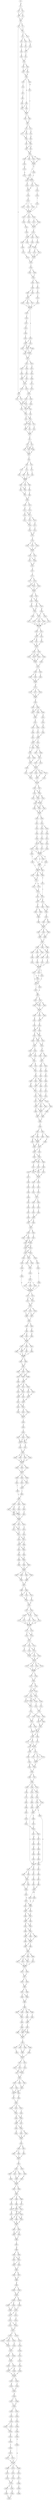 strict digraph  {
	S0 -> S1 [ label = M ];
	S1 -> S2 [ label = A ];
	S1 -> S3 [ label = G ];
	S2 -> S4 [ label = V ];
	S3 -> S5 [ label = I ];
	S3 -> S4 [ label = V ];
	S4 -> S6 [ label = W ];
	S5 -> S6 [ label = W ];
	S6 -> S7 [ label = N ];
	S6 -> S8 [ label = T ];
	S7 -> S9 [ label = S ];
	S8 -> S10 [ label = L ];
	S8 -> S9 [ label = S ];
	S9 -> S11 [ label = G ];
	S9 -> S12 [ label = V ];
	S10 -> S13 [ label = L ];
	S10 -> S14 [ label = M ];
	S11 -> S15 [ label = T ];
	S11 -> S16 [ label = A ];
	S12 -> S17 [ label = S ];
	S13 -> S18 [ label = T ];
	S14 -> S19 [ label = C ];
	S15 -> S20 [ label = H ];
	S16 -> S21 [ label = T ];
	S17 -> S22 [ label = D ];
	S18 -> S23 [ label = V ];
	S18 -> S24 [ label = G ];
	S19 -> S23 [ label = V ];
	S19 -> S25 [ label = I ];
	S20 -> S26 [ label = L ];
	S21 -> S27 [ label = I ];
	S22 -> S27 [ label = I ];
	S23 -> S28 [ label = L ];
	S24 -> S29 [ label = A ];
	S25 -> S28 [ label = L ];
	S26 -> S30 [ label = L ];
	S27 -> S31 [ label = F ];
	S28 -> S32 [ label = L ];
	S28 -> S33 [ label = F ];
	S29 -> S32 [ label = L ];
	S30 -> S34 [ label = L ];
	S31 -> S34 [ label = L ];
	S32 -> S35 [ label = C ];
	S32 -> S36 [ label = F ];
	S32 -> S37 [ label = V ];
	S33 -> S36 [ label = F ];
	S34 -> S38 [ label = R ];
	S34 -> S39 [ label = S ];
	S35 -> S40 [ label = C ];
	S36 -> S41 [ label = L ];
	S36 -> S40 [ label = C ];
	S37 -> S42 [ label = S ];
	S38 -> S43 [ label = L ];
	S39 -> S44 [ label = V ];
	S39 -> S43 [ label = L ];
	S40 -> S45 [ label = S ];
	S41 -> S45 [ label = S ];
	S42 -> S45 [ label = S ];
	S43 -> S46 [ label = W ];
	S44 -> S46 [ label = W ];
	S45 -> S47 [ label = K ];
	S46 -> S48 [ label = G ];
	S46 -> S49 [ label = A ];
	S46 -> S50 [ label = E ];
	S47 -> S51 [ label = H ];
	S47 -> S52 [ label = R ];
	S48 -> S53 [ label = M ];
	S49 -> S54 [ label = I ];
	S50 -> S55 [ label = L ];
	S50 -> S56 [ label = T ];
	S51 -> S57 [ label = G ];
	S51 -> S58 [ label = A ];
	S51 -> S59 [ label = V ];
	S52 -> S58 [ label = A ];
	S52 -> S59 [ label = V ];
	S53 -> S60 [ label = Y ];
	S54 -> S61 [ label = I ];
	S55 -> S60 [ label = Y ];
	S56 -> S60 [ label = Y ];
	S57 -> S62 [ label = R ];
	S58 -> S62 [ label = R ];
	S59 -> S62 [ label = R ];
	S60 -> S63 [ label = V ];
	S60 -> S64 [ label = T ];
	S61 -> S65 [ label = V ];
	S62 -> S66 [ label = C ];
	S63 -> S67 [ label = S ];
	S64 -> S67 [ label = S ];
	S65 -> S68 [ label = D ];
	S66 -> S69 [ label = F ];
	S66 -> S70 [ label = Y ];
	S67 -> S71 [ label = P ];
	S67 -> S72 [ label = S ];
	S68 -> S55 [ label = L ];
	S69 -> S73 [ label = V ];
	S69 -> S74 [ label = S ];
	S70 -> S75 [ label = G ];
	S71 -> S76 [ label = R ];
	S71 -> S77 [ label = K ];
	S72 -> S78 [ label = N ];
	S73 -> S79 [ label = A ];
	S73 -> S80 [ label = L ];
	S74 -> S81 [ label = V ];
	S75 -> S82 [ label = T ];
	S76 -> S83 [ label = S ];
	S77 -> S83 [ label = S ];
	S78 -> S84 [ label = R ];
	S79 -> S85 [ label = L ];
	S80 -> S85 [ label = L ];
	S81 -> S85 [ label = L ];
	S82 -> S85 [ label = L ];
	S83 -> S86 [ label = P ];
	S83 -> S87 [ label = S ];
	S84 -> S86 [ label = P ];
	S85 -> S88 [ label = F ];
	S85 -> S89 [ label = L ];
	S85 -> S90 [ label = V ];
	S86 -> S91 [ label = G ];
	S86 -> S92 [ label = D ];
	S87 -> S91 [ label = G ];
	S88 -> S93 [ label = F ];
	S88 -> S94 [ label = L ];
	S89 -> S95 [ label = V ];
	S90 -> S93 [ label = F ];
	S91 -> S96 [ label = W ];
	S92 -> S96 [ label = W ];
	S93 -> S97 [ label = L ];
	S94 -> S97 [ label = L ];
	S95 -> S98 [ label = V ];
	S96 -> S99 [ label = V ];
	S96 -> S100 [ label = R ];
	S96 -> S101 [ label = K ];
	S96 -> S102 [ label = M ];
	S97 -> S103 [ label = S ];
	S98 -> S103 [ label = S ];
	S99 -> S104 [ label = D ];
	S100 -> S105 [ label = N ];
	S101 -> S104 [ label = D ];
	S102 -> S104 [ label = D ];
	S103 -> S106 [ label = C ];
	S103 -> S107 [ label = L ];
	S104 -> S108 [ label = V ];
	S104 -> S109 [ label = F ];
	S105 -> S110 [ label = N ];
	S106 -> S111 [ label = G ];
	S107 -> S112 [ label = F ];
	S108 -> S113 [ label = L ];
	S109 -> S113 [ label = L ];
	S109 -> S114 [ label = M ];
	S110 -> S115 [ label = R ];
	S111 -> S116 [ label = L ];
	S111 -> S117 [ label = M ];
	S112 -> S117 [ label = M ];
	S113 -> S118 [ label = Q ];
	S113 -> S119 [ label = L ];
	S114 -> S120 [ label = R ];
	S115 -> S113 [ label = L ];
	S116 -> S121 [ label = R ];
	S117 -> S122 [ label = K ];
	S117 -> S123 [ label = Q ];
	S118 -> S124 [ label = H ];
	S119 -> S125 [ label = F ];
	S120 -> S124 [ label = H ];
	S121 -> S126 [ label = E ];
	S122 -> S127 [ label = K ];
	S123 -> S126 [ label = E ];
	S124 -> S128 [ label = L ];
	S125 -> S129 [ label = I ];
	S126 -> S130 [ label = G ];
	S127 -> S131 [ label = S ];
	S128 -> S132 [ label = G ];
	S129 -> S133 [ label = T ];
	S130 -> S134 [ label = R ];
	S131 -> S134 [ label = R ];
	S132 -> S135 [ label = I ];
	S132 -> S136 [ label = V ];
	S132 -> S137 [ label = A ];
	S133 -> S138 [ label = C ];
	S134 -> S139 [ label = N ];
	S135 -> S138 [ label = C ];
	S136 -> S138 [ label = C ];
	S137 -> S138 [ label = C ];
	S138 -> S140 [ label = S ];
	S138 -> S141 [ label = L ];
	S138 -> S142 [ label = C ];
	S139 -> S143 [ label = A ];
	S139 -> S144 [ label = L ];
	S139 -> S145 [ label = F ];
	S140 -> S146 [ label = F ];
	S140 -> S147 [ label = I ];
	S141 -> S148 [ label = V ];
	S142 -> S149 [ label = S ];
	S143 -> S150 [ label = L ];
	S144 -> S150 [ label = L ];
	S145 -> S150 [ label = L ];
	S146 -> S151 [ label = V ];
	S147 -> S151 [ label = V ];
	S148 -> S152 [ label = L ];
	S149 -> S151 [ label = V ];
	S150 -> S153 [ label = I ];
	S150 -> S154 [ label = L ];
	S151 -> S155 [ label = A ];
	S152 -> S156 [ label = G ];
	S153 -> S157 [ label = A ];
	S153 -> S158 [ label = T ];
	S154 -> S158 [ label = T ];
	S155 -> S159 [ label = F ];
	S155 -> S160 [ label = L ];
	S155 -> S161 [ label = S ];
	S156 -> S159 [ label = F ];
	S157 -> S162 [ label = A ];
	S158 -> S162 [ label = A ];
	S159 -> S163 [ label = S ];
	S159 -> S164 [ label = T ];
	S160 -> S165 [ label = I ];
	S161 -> S166 [ label = V ];
	S162 -> S167 [ label = G ];
	S163 -> S168 [ label = S ];
	S164 -> S169 [ label = F ];
	S165 -> S170 [ label = L ];
	S166 -> S168 [ label = S ];
	S167 -> S171 [ label = T ];
	S168 -> S172 [ label = V ];
	S168 -> S173 [ label = A ];
	S169 -> S174 [ label = G ];
	S170 -> S175 [ label = M ];
	S171 -> S176 [ label = G ];
	S171 -> S177 [ label = S ];
	S172 -> S178 [ label = G ];
	S173 -> S178 [ label = G ];
	S174 -> S179 [ label = S ];
	S175 -> S178 [ label = G ];
	S176 -> S180 [ label = I ];
	S176 -> S181 [ label = L ];
	S176 -> S182 [ label = V ];
	S177 -> S181 [ label = L ];
	S178 -> S183 [ label = L ];
	S179 -> S183 [ label = L ];
	S180 -> S184 [ label = V ];
	S181 -> S184 [ label = V ];
	S182 -> S184 [ label = V ];
	S183 -> S185 [ label = L ];
	S184 -> S186 [ label = I ];
	S184 -> S187 [ label = V ];
	S185 -> S188 [ label = S ];
	S185 -> S189 [ label = F ];
	S186 -> S190 [ label = F ];
	S186 -> S191 [ label = Y ];
	S187 -> S190 [ label = F ];
	S188 -> S192 [ label = V ];
	S189 -> S192 [ label = V ];
	S190 -> S193 [ label = G ];
	S190 -> S194 [ label = R ];
	S191 -> S195 [ label = W ];
	S192 -> S196 [ label = A ];
	S192 -> S197 [ label = G ];
	S193 -> S198 [ label = H ];
	S194 -> S199 [ label = N ];
	S195 -> S199 [ label = N ];
	S196 -> S200 [ label = F ];
	S197 -> S201 [ label = L ];
	S198 -> S202 [ label = V ];
	S198 -> S203 [ label = M ];
	S199 -> S204 [ label = I ];
	S199 -> S202 [ label = V ];
	S200 -> S205 [ label = S ];
	S200 -> S206 [ label = L ];
	S201 -> S207 [ label = Y ];
	S202 -> S208 [ label = G ];
	S202 -> S209 [ label = K ];
	S202 -> S210 [ label = Q ];
	S203 -> S211 [ label = E ];
	S204 -> S212 [ label = H ];
	S205 -> S213 [ label = W ];
	S206 -> S213 [ label = W ];
	S207 -> S214 [ label = Y ];
	S208 -> S215 [ label = N ];
	S209 -> S215 [ label = N ];
	S210 -> S215 [ label = N ];
	S211 -> S215 [ label = N ];
	S212 -> S215 [ label = N ];
	S213 -> S216 [ label = F ];
	S213 -> S217 [ label = I ];
	S213 -> S218 [ label = L ];
	S214 -> S219 [ label = S ];
	S215 -> S220 [ label = I ];
	S215 -> S221 [ label = T ];
	S216 -> S222 [ label = L ];
	S217 -> S222 [ label = L ];
	S218 -> S222 [ label = L ];
	S219 -> S222 [ label = L ];
	S220 -> S223 [ label = F ];
	S221 -> S224 [ label = S ];
	S221 -> S223 [ label = F ];
	S222 -> S225 [ label = S ];
	S222 -> S226 [ label = A ];
	S223 -> S227 [ label = H ];
	S223 -> S228 [ label = Q ];
	S224 -> S229 [ label = A ];
	S225 -> S230 [ label = S ];
	S225 -> S231 [ label = P ];
	S226 -> S232 [ label = Y ];
	S227 -> S233 [ label = N ];
	S228 -> S233 [ label = N ];
	S229 -> S233 [ label = N ];
	S230 -> S234 [ label = F ];
	S230 -> S235 [ label = G ];
	S230 -> S236 [ label = I ];
	S231 -> S234 [ label = F ];
	S232 -> S237 [ label = G ];
	S233 -> S238 [ label = F ];
	S233 -> S239 [ label = L ];
	S234 -> S240 [ label = L ];
	S234 -> S241 [ label = T ];
	S235 -> S241 [ label = T ];
	S236 -> S241 [ label = T ];
	S237 -> S242 [ label = S ];
	S238 -> S243 [ label = R ];
	S238 -> S244 [ label = K ];
	S238 -> S245 [ label = Q ];
	S239 -> S246 [ label = S ];
	S239 -> S245 [ label = Q ];
	S240 -> S247 [ label = V ];
	S241 -> S247 [ label = V ];
	S242 -> S248 [ label = V ];
	S243 -> S249 [ label = G ];
	S244 -> S249 [ label = G ];
	S245 -> S249 [ label = G ];
	S246 -> S250 [ label = L ];
	S247 -> S251 [ label = F ];
	S247 -> S252 [ label = S ];
	S248 -> S253 [ label = V ];
	S249 -> S254 [ label = L ];
	S250 -> S254 [ label = L ];
	S251 -> S255 [ label = T ];
	S251 -> S256 [ label = A ];
	S252 -> S257 [ label = G ];
	S253 -> S230 [ label = S ];
	S254 -> S258 [ label = L ];
	S254 -> S259 [ label = A ];
	S255 -> S260 [ label = I ];
	S256 -> S261 [ label = T ];
	S257 -> S262 [ label = M ];
	S258 -> S263 [ label = D ];
	S258 -> S264 [ label = K ];
	S259 -> S265 [ label = S ];
	S260 -> S266 [ label = S ];
	S261 -> S267 [ label = C ];
	S261 -> S266 [ label = S ];
	S262 -> S268 [ label = A ];
	S263 -> S269 [ label = S ];
	S264 -> S269 [ label = S ];
	S265 -> S269 [ label = S ];
	S266 -> S270 [ label = W ];
	S267 -> S270 [ label = W ];
	S268 -> S271 [ label = A ];
	S269 -> S272 [ label = M ];
	S270 -> S273 [ label = A ];
	S270 -> S274 [ label = I ];
	S271 -> S275 [ label = V ];
	S272 -> S276 [ label = T ];
	S272 -> S277 [ label = I ];
	S272 -> S278 [ label = V ];
	S273 -> S279 [ label = I ];
	S274 -> S10 [ label = L ];
	S275 -> S279 [ label = I ];
	S276 -> S280 [ label = C ];
	S277 -> S280 [ label = C ];
	S278 -> S280 [ label = C ];
	S279 -> S281 [ label = A ];
	S279 -> S282 [ label = V ];
	S280 -> S283 [ label = N ];
	S281 -> S284 [ label = W ];
	S282 -> S18 [ label = T ];
	S282 -> S19 [ label = C ];
	S283 -> S285 [ label = I ];
	S283 -> S286 [ label = L ];
	S284 -> S23 [ label = V ];
	S285 -> S287 [ label = R ];
	S286 -> S288 [ label = K ];
	S286 -> S289 [ label = E ];
	S286 -> S287 [ label = R ];
	S287 -> S290 [ label = A ];
	S288 -> S290 [ label = A ];
	S289 -> S291 [ label = K ];
	S290 -> S292 [ label = K ];
	S291 -> S293 [ label = R ];
	S292 -> S294 [ label = S ];
	S292 -> S295 [ label = K ];
	S293 -> S296 [ label = R ];
	S294 -> S297 [ label = F ];
	S295 -> S298 [ label = A ];
	S296 -> S299 [ label = I ];
	S297 -> S300 [ label = S ];
	S298 -> S301 [ label = A ];
	S299 -> S300 [ label = S ];
	S300 -> S302 [ label = V ];
	S300 -> S303 [ label = I ];
	S301 -> S303 [ label = I ];
	S302 -> S304 [ label = H ];
	S303 -> S305 [ label = V ];
	S303 -> S306 [ label = K ];
	S303 -> S304 [ label = H ];
	S304 -> S307 [ label = L ];
	S304 -> S308 [ label = F ];
	S305 -> S309 [ label = A ];
	S305 -> S310 [ label = T ];
	S306 -> S305 [ label = V ];
	S307 -> S311 [ label = P ];
	S308 -> S311 [ label = P ];
	S309 -> S312 [ label = P ];
	S310 -> S312 [ label = P ];
	S311 -> S313 [ label = L ];
	S311 -> S314 [ label = F ];
	S312 -> S315 [ label = L ];
	S312 -> S316 [ label = I ];
	S313 -> S315 [ label = L ];
	S314 -> S315 [ label = L ];
	S315 -> S317 [ label = Q ];
	S315 -> S318 [ label = A ];
	S315 -> S319 [ label = K ];
	S315 -> S320 [ label = E ];
	S316 -> S321 [ label = D ];
	S317 -> S322 [ label = R ];
	S318 -> S323 [ label = K ];
	S319 -> S324 [ label = N ];
	S320 -> S323 [ label = K ];
	S321 -> S324 [ label = N ];
	S322 -> S325 [ label = Y ];
	S323 -> S325 [ label = Y ];
	S324 -> S325 [ label = Y ];
	S325 -> S326 [ label = I ];
	S325 -> S327 [ label = K ];
	S326 -> S328 [ label = E ];
	S326 -> S329 [ label = K ];
	S327 -> S328 [ label = E ];
	S328 -> S330 [ label = A ];
	S328 -> S331 [ label = M ];
	S329 -> S332 [ label = L ];
	S329 -> S330 [ label = A ];
	S330 -> S333 [ label = I ];
	S330 -> S334 [ label = L ];
	S331 -> S334 [ label = L ];
	S332 -> S334 [ label = L ];
	S333 -> S335 [ label = Q ];
	S333 -> S336 [ label = E ];
	S334 -> S337 [ label = K ];
	S334 -> S335 [ label = Q ];
	S335 -> S338 [ label = W ];
	S336 -> S338 [ label = W ];
	S337 -> S338 [ label = W ];
	S338 -> S339 [ label = I ];
	S338 -> S340 [ label = V ];
	S339 -> S341 [ label = Y ];
	S340 -> S342 [ label = G ];
	S341 -> S343 [ label = G ];
	S342 -> S344 [ label = N ];
	S342 -> S345 [ label = E ];
	S343 -> S346 [ label = L ];
	S344 -> S347 [ label = M ];
	S345 -> S348 [ label = Q ];
	S346 -> S349 [ label = A ];
	S347 -> S350 [ label = L ];
	S348 -> S351 [ label = V ];
	S349 -> S352 [ label = T ];
	S349 -> S353 [ label = P ];
	S350 -> S352 [ label = T ];
	S351 -> S354 [ label = K ];
	S352 -> S355 [ label = H ];
	S352 -> S356 [ label = L ];
	S353 -> S357 [ label = S ];
	S354 -> S358 [ label = G ];
	S355 -> S359 [ label = L ];
	S355 -> S360 [ label = Q ];
	S356 -> S359 [ label = L ];
	S357 -> S359 [ label = L ];
	S358 -> S359 [ label = L ];
	S359 -> S361 [ label = D ];
	S359 -> S362 [ label = P ];
	S359 -> S363 [ label = G ];
	S359 -> S364 [ label = N ];
	S360 -> S365 [ label = S ];
	S361 -> S366 [ label = L ];
	S361 -> S367 [ label = F ];
	S362 -> S361 [ label = D ];
	S363 -> S361 [ label = D ];
	S364 -> S366 [ label = L ];
	S365 -> S366 [ label = L ];
	S366 -> S368 [ label = F ];
	S366 -> S369 [ label = V ];
	S366 -> S370 [ label = L ];
	S367 -> S369 [ label = V ];
	S368 -> S371 [ label = D ];
	S369 -> S372 [ label = V ];
	S370 -> S371 [ label = D ];
	S371 -> S373 [ label = G ];
	S371 -> S374 [ label = D ];
	S372 -> S375 [ label = V ];
	S373 -> S376 [ label = L ];
	S374 -> S376 [ label = L ];
	S375 -> S377 [ label = S ];
	S375 -> S378 [ label = K ];
	S376 -> S375 [ label = V ];
	S376 -> S379 [ label = F ];
	S377 -> S380 [ label = W ];
	S378 -> S381 [ label = V ];
	S378 -> S382 [ label = F ];
	S379 -> S377 [ label = S ];
	S380 -> S383 [ label = N ];
	S380 -> S384 [ label = K ];
	S381 -> S385 [ label = D ];
	S382 -> S385 [ label = D ];
	S383 -> S386 [ label = Q ];
	S384 -> S386 [ label = Q ];
	S385 -> S387 [ label = S ];
	S386 -> S388 [ label = T ];
	S387 -> S389 [ label = H ];
	S387 -> S390 [ label = K ];
	S388 -> S391 [ label = L ];
	S389 -> S391 [ label = L ];
	S390 -> S391 [ label = L ];
	S391 -> S392 [ label = A ];
	S391 -> S393 [ label = S ];
	S391 -> S394 [ label = E ];
	S392 -> S395 [ label = V ];
	S393 -> S396 [ label = I ];
	S394 -> S395 [ label = V ];
	S394 -> S396 [ label = I ];
	S395 -> S397 [ label = S ];
	S396 -> S397 [ label = S ];
	S397 -> S398 [ label = L ];
	S397 -> S399 [ label = T ];
	S397 -> S400 [ label = Q ];
	S398 -> S401 [ label = F ];
	S398 -> S402 [ label = Y ];
	S398 -> S403 [ label = L ];
	S399 -> S404 [ label = R ];
	S400 -> S404 [ label = R ];
	S401 -> S405 [ label = S ];
	S402 -> S406 [ label = G ];
	S403 -> S405 [ label = S ];
	S404 -> S407 [ label = L ];
	S404 -> S408 [ label = I ];
	S405 -> S409 [ label = P ];
	S406 -> S410 [ label = T ];
	S407 -> S411 [ label = E ];
	S408 -> S412 [ label = S ];
	S409 -> S413 [ label = S ];
	S410 -> S413 [ label = S ];
	S411 -> S413 [ label = S ];
	S412 -> S413 [ label = S ];
	S413 -> S414 [ label = Q ];
	S413 -> S415 [ label = D ];
	S413 -> S416 [ label = S ];
	S414 -> S417 [ label = A ];
	S414 -> S418 [ label = E ];
	S415 -> S418 [ label = E ];
	S416 -> S417 [ label = A ];
	S417 -> S419 [ label = L ];
	S418 -> S420 [ label = F ];
	S418 -> S417 [ label = A ];
	S419 -> S421 [ label = E ];
	S420 -> S421 [ label = E ];
	S421 -> S422 [ label = A ];
	S421 -> S423 [ label = E ];
	S422 -> S424 [ label = Q ];
	S422 -> S425 [ label = K ];
	S422 -> S426 [ label = H ];
	S423 -> S425 [ label = K ];
	S424 -> S427 [ label = L ];
	S425 -> S427 [ label = L ];
	S426 -> S427 [ label = L ];
	S427 -> S428 [ label = N ];
	S427 -> S429 [ label = S ];
	S427 -> S430 [ label = R ];
	S428 -> S431 [ label = D ];
	S429 -> S432 [ label = E ];
	S430 -> S432 [ label = E ];
	S431 -> S433 [ label = T ];
	S432 -> S434 [ label = A ];
	S433 -> S435 [ label = K ];
	S434 -> S436 [ label = E ];
	S434 -> S435 [ label = K ];
	S435 -> S437 [ label = G ];
	S435 -> S438 [ label = Q ];
	S436 -> S438 [ label = Q ];
	S437 -> S439 [ label = Q ];
	S437 -> S440 [ label = K ];
	S438 -> S441 [ label = E ];
	S438 -> S439 [ label = Q ];
	S439 -> S442 [ label = V ];
	S439 -> S443 [ label = L ];
	S440 -> S442 [ label = V ];
	S441 -> S443 [ label = L ];
	S442 -> S444 [ label = V ];
	S442 -> S445 [ label = L ];
	S443 -> S446 [ label = N ];
	S444 -> S447 [ label = G ];
	S445 -> S448 [ label = S ];
	S445 -> S447 [ label = G ];
	S446 -> S449 [ label = K ];
	S446 -> S450 [ label = A ];
	S447 -> S451 [ label = V ];
	S448 -> S451 [ label = V ];
	S449 -> S452 [ label = T ];
	S450 -> S452 [ label = T ];
	S451 -> S453 [ label = L ];
	S451 -> S454 [ label = W ];
	S452 -> S455 [ label = V ];
	S452 -> S456 [ label = A ];
	S453 -> S457 [ label = Y ];
	S454 -> S457 [ label = Y ];
	S455 -> S458 [ label = V ];
	S456 -> S459 [ label = E ];
	S457 -> S460 [ label = Q ];
	S458 -> S461 [ label = S ];
	S459 -> S462 [ label = T ];
	S460 -> S463 [ label = M ];
	S460 -> S464 [ label = V ];
	S460 -> S465 [ label = T ];
	S461 -> S466 [ label = L ];
	S462 -> S463 [ label = M ];
	S463 -> S467 [ label = V ];
	S463 -> S468 [ label = S ];
	S464 -> S469 [ label = M ];
	S465 -> S467 [ label = V ];
	S466 -> S470 [ label = Q ];
	S467 -> S471 [ label = T ];
	S468 -> S472 [ label = G ];
	S469 -> S471 [ label = T ];
	S470 -> S473 [ label = S ];
	S471 -> S474 [ label = A ];
	S471 -> S475 [ label = I ];
	S472 -> S475 [ label = I ];
	S473 -> S476 [ label = V ];
	S474 -> S477 [ label = A ];
	S474 -> S478 [ label = T ];
	S475 -> S479 [ label = L ];
	S475 -> S478 [ label = T ];
	S476 -> S478 [ label = T ];
	S477 -> S480 [ label = E ];
	S478 -> S481 [ label = Y ];
	S478 -> S480 [ label = E ];
	S478 -> S482 [ label = K ];
	S479 -> S483 [ label = N ];
	S480 -> S484 [ label = V ];
	S480 -> S485 [ label = A ];
	S481 -> S485 [ label = A ];
	S482 -> S485 [ label = A ];
	S483 -> S486 [ label = T ];
	S484 -> S487 [ label = L ];
	S485 -> S488 [ label = V ];
	S485 -> S487 [ label = L ];
	S486 -> S488 [ label = V ];
	S487 -> S489 [ label = S ];
	S488 -> S489 [ label = S ];
	S489 -> S490 [ label = S ];
	S490 -> S491 [ label = L ];
	S490 -> S492 [ label = V ];
	S491 -> S493 [ label = G ];
	S491 -> S494 [ label = W ];
	S492 -> S495 [ label = T ];
	S492 -> S496 [ label = S ];
	S493 -> S497 [ label = R ];
	S493 -> S498 [ label = Q ];
	S494 -> S498 [ label = Q ];
	S495 -> S499 [ label = E ];
	S496 -> S498 [ label = Q ];
	S497 -> S500 [ label = Q ];
	S498 -> S501 [ label = K ];
	S498 -> S500 [ label = Q ];
	S499 -> S501 [ label = K ];
	S500 -> S502 [ label = L ];
	S501 -> S502 [ label = L ];
	S501 -> S503 [ label = V ];
	S502 -> S504 [ label = L ];
	S502 -> S505 [ label = F ];
	S503 -> S504 [ label = L ];
	S504 -> S506 [ label = A ];
	S504 -> S507 [ label = P ];
	S504 -> S508 [ label = C ];
	S505 -> S507 [ label = P ];
	S506 -> S509 [ label = L ];
	S507 -> S510 [ label = A ];
	S508 -> S511 [ label = F ];
	S509 -> S512 [ label = A ];
	S509 -> S513 [ label = T ];
	S510 -> S514 [ label = I ];
	S510 -> S515 [ label = V ];
	S511 -> S512 [ label = A ];
	S512 -> S516 [ label = G ];
	S513 -> S516 [ label = G ];
	S514 -> S517 [ label = S ];
	S515 -> S516 [ label = G ];
	S516 -> S518 [ label = L ];
	S516 -> S519 [ label = I ];
	S517 -> S520 [ label = F ];
	S518 -> S521 [ label = L ];
	S519 -> S522 [ label = I ];
	S520 -> S523 [ label = F ];
	S521 -> S524 [ label = L ];
	S522 -> S525 [ label = F ];
	S523 -> S526 [ label = V ];
	S524 -> S527 [ label = V ];
	S525 -> S527 [ label = V ];
	S526 -> S528 [ label = L ];
	S527 -> S529 [ label = L ];
	S527 -> S530 [ label = V ];
	S528 -> S531 [ label = M ];
	S529 -> S532 [ label = L ];
	S530 -> S533 [ label = F ];
	S531 -> S534 [ label = A ];
	S532 -> S535 [ label = G ];
	S533 -> S536 [ label = C ];
	S534 -> S537 [ label = F ];
	S535 -> S538 [ label = T ];
	S536 -> S538 [ label = T ];
	S537 -> S539 [ label = I ];
	S538 -> S540 [ label = G ];
	S538 -> S541 [ label = V ];
	S539 -> S541 [ label = V ];
	S540 -> S542 [ label = L ];
	S541 -> S542 [ label = L ];
	S542 -> S543 [ label = F ];
	S542 -> S544 [ label = H ];
	S543 -> S545 [ label = M ];
	S543 -> S546 [ label = L ];
	S544 -> S547 [ label = V ];
	S545 -> S548 [ label = K ];
	S546 -> S549 [ label = R ];
	S546 -> S548 [ label = K ];
	S547 -> S548 [ label = K ];
	S548 -> S550 [ label = R ];
	S548 -> S551 [ label = K ];
	S549 -> S551 [ label = K ];
	S549 -> S550 [ label = R ];
	S550 -> S552 [ label = F ];
	S550 -> S553 [ label = Y ];
	S551 -> S552 [ label = F ];
	S551 -> S553 [ label = Y ];
	S552 -> S554 [ label = L ];
	S552 -> S555 [ label = H ];
	S553 -> S556 [ label = F ];
	S553 -> S554 [ label = L ];
	S554 -> S557 [ label = D ];
	S554 -> S558 [ label = G ];
	S555 -> S559 [ label = N ];
	S556 -> S560 [ label = H ];
	S557 -> S561 [ label = P ];
	S558 -> S561 [ label = P ];
	S559 -> S562 [ label = D ];
	S560 -> S563 [ label = S ];
	S561 -> S564 [ label = C ];
	S562 -> S565 [ label = M ];
	S563 -> S566 [ label = K ];
	S564 -> S567 [ label = G ];
	S565 -> S568 [ label = K ];
	S566 -> S568 [ label = K ];
	S567 -> S569 [ label = R ];
	S567 -> S570 [ label = C ];
	S567 -> S571 [ label = W ];
	S568 -> S572 [ label = F ];
	S568 -> S573 [ label = Y ];
	S569 -> S568 [ label = K ];
	S570 -> S568 [ label = K ];
	S571 -> S568 [ label = K ];
	S572 -> S574 [ label = E ];
	S572 -> S575 [ label = K ];
	S573 -> S575 [ label = K ];
	S574 -> S576 [ label = N ];
	S575 -> S576 [ label = N ];
	S576 -> S577 [ label = V ];
	S576 -> S578 [ label = K ];
	S576 -> S579 [ label = I ];
	S577 -> S580 [ label = Y ];
	S578 -> S581 [ label = F ];
	S579 -> S581 [ label = F ];
	S579 -> S580 [ label = Y ];
	S580 -> S582 [ label = I ];
	S581 -> S582 [ label = I ];
	S582 -> S583 [ label = T ];
	S582 -> S584 [ label = G ];
	S583 -> S585 [ label = R ];
	S584 -> S586 [ label = G ];
	S585 -> S587 [ label = Q ];
	S585 -> S588 [ label = K ];
	S586 -> S589 [ label = R ];
	S587 -> S590 [ label = F ];
	S588 -> S590 [ label = F ];
	S589 -> S590 [ label = F ];
	S590 -> S591 [ label = V ];
	S590 -> S592 [ label = E ];
	S590 -> S593 [ label = I ];
	S591 -> S594 [ label = R ];
	S591 -> S595 [ label = Q ];
	S592 -> S596 [ label = E ];
	S593 -> S597 [ label = L ];
	S593 -> S595 [ label = Q ];
	S594 -> S598 [ label = F ];
	S595 -> S598 [ label = F ];
	S596 -> S598 [ label = F ];
	S597 -> S598 [ label = F ];
	S598 -> S599 [ label = D ];
	S598 -> S600 [ label = E ];
	S599 -> S601 [ label = E ];
	S600 -> S601 [ label = E ];
	S601 -> S602 [ label = G ];
	S601 -> S603 [ label = K ];
	S601 -> S604 [ label = R ];
	S602 -> S605 [ label = E ];
	S603 -> S606 [ label = R ];
	S603 -> S607 [ label = Q ];
	S604 -> S605 [ label = E ];
	S605 -> S608 [ label = R ];
	S606 -> S608 [ label = R ];
	S607 -> S609 [ label = K ];
	S608 -> S610 [ label = H ];
	S608 -> S611 [ label = A ];
	S608 -> S612 [ label = Q ];
	S609 -> S611 [ label = A ];
	S610 -> S613 [ label = Q ];
	S610 -> S614 [ label = R ];
	S611 -> S615 [ label = E ];
	S611 -> S616 [ label = T ];
	S612 -> S615 [ label = E ];
	S613 -> S617 [ label = Q ];
	S614 -> S617 [ label = Q ];
	S615 -> S618 [ label = G ];
	S615 -> S619 [ label = E ];
	S616 -> S618 [ label = G ];
	S617 -> S620 [ label = R ];
	S618 -> S621 [ label = K ];
	S619 -> S620 [ label = R ];
	S620 -> S622 [ label = P ];
	S621 -> S623 [ label = A ];
	S621 -> S622 [ label = P ];
	S622 -> S624 [ label = C ];
	S622 -> S625 [ label = N ];
	S623 -> S626 [ label = H ];
	S624 -> S627 [ label = V ];
	S625 -> S627 [ label = V ];
	S626 -> S627 [ label = V ];
	S627 -> S628 [ label = L ];
	S628 -> S629 [ label = P ];
	S629 -> S630 [ label = L ];
	S630 -> S631 [ label = S ];
	S630 -> S632 [ label = T ];
	S630 -> S633 [ label = N ];
	S631 -> S634 [ label = K ];
	S632 -> S635 [ label = P ];
	S632 -> S634 [ label = K ];
	S633 -> S634 [ label = K ];
	S634 -> S636 [ label = K ];
	S635 -> S637 [ label = E ];
	S636 -> S638 [ label = E ];
	S637 -> S638 [ label = E ];
	S638 -> S639 [ label = R ];
	S638 -> S640 [ label = K ];
	S638 -> S641 [ label = S ];
	S638 -> S642 [ label = G ];
	S639 -> S643 [ label = K ];
	S640 -> S643 [ label = K ];
	S641 -> S643 [ label = K ];
	S642 -> S643 [ label = K ];
	S643 -> S644 [ label = K ];
	S643 -> S645 [ label = L ];
	S643 -> S646 [ label = Q ];
	S644 -> S647 [ label = Y ];
	S645 -> S647 [ label = Y ];
	S646 -> S647 [ label = Y ];
	S647 -> S648 [ label = V ];
	S647 -> S649 [ label = P ];
	S647 -> S650 [ label = I ];
	S648 -> S651 [ label = V ];
	S649 -> S652 [ label = V ];
	S650 -> S653 [ label = A ];
	S650 -> S651 [ label = V ];
	S651 -> S654 [ label = I ];
	S652 -> S655 [ label = L ];
	S653 -> S654 [ label = I ];
	S654 -> S656 [ label = P ];
	S655 -> S657 [ label = S ];
	S656 -> S657 [ label = S ];
	S657 -> S658 [ label = F ];
	S657 -> S659 [ label = I ];
	S657 -> S660 [ label = S ];
	S658 -> S661 [ label = G ];
	S658 -> S662 [ label = W ];
	S659 -> S663 [ label = R ];
	S660 -> S664 [ label = H ];
	S661 -> S665 [ label = L ];
	S662 -> S665 [ label = L ];
	S662 -> S666 [ label = M ];
	S663 -> S667 [ label = P ];
	S664 -> S665 [ label = L ];
	S665 -> S668 [ label = T ];
	S666 -> S668 [ label = T ];
	S667 -> S668 [ label = T ];
	S668 -> S669 [ label = P ];
	S668 -> S670 [ label = F ];
	S668 -> S671 [ label = V ];
	S669 -> S672 [ label = K ];
	S669 -> S673 [ label = R ];
	S670 -> S674 [ label = G ];
	S671 -> S672 [ label = K ];
	S672 -> S675 [ label = E ];
	S673 -> S675 [ label = E ];
	S674 -> S676 [ label = D ];
	S675 -> S677 [ label = R ];
	S675 -> S678 [ label = W ];
	S676 -> S677 [ label = R ];
	S677 -> S679 [ label = K ];
	S677 -> S680 [ label = S ];
	S678 -> S679 [ label = K ];
	S679 -> S681 [ label = N ];
	S679 -> S682 [ label = A ];
	S680 -> S681 [ label = N ];
	S681 -> S683 [ label = L ];
	S682 -> S684 [ label = M ];
	S683 -> S685 [ label = G ];
	S684 -> S686 [ label = L ];
	S684 -> S685 [ label = G ];
	S685 -> S687 [ label = L ];
	S685 -> S688 [ label = T ];
	S686 -> S689 [ label = K ];
	S687 -> S690 [ label = F ];
	S688 -> S690 [ label = F ];
	S689 -> S690 [ label = F ];
	S690 -> S691 [ label = F ];
	S690 -> S692 [ label = S ];
	S690 -> S693 [ label = I ];
	S690 -> S694 [ label = L ];
	S691 -> S695 [ label = L ];
	S692 -> S696 [ label = I ];
	S693 -> S696 [ label = I ];
	S694 -> S695 [ label = L ];
	S695 -> S697 [ label = P ];
	S696 -> S697 [ label = P ];
	S697 -> S698 [ label = I ];
	S697 -> S699 [ label = V ];
	S698 -> S700 [ label = L ];
	S699 -> S701 [ label = M ];
	S699 -> S702 [ label = I ];
	S699 -> S700 [ label = L ];
	S700 -> S703 [ label = T ];
	S701 -> S704 [ label = F ];
	S702 -> S703 [ label = T ];
	S703 -> S705 [ label = H ];
	S704 -> S705 [ label = H ];
	S705 -> S706 [ label = L ];
	S705 -> S707 [ label = V ];
	S706 -> S708 [ label = Y ];
	S706 -> S709 [ label = L ];
	S706 -> S710 [ label = S ];
	S707 -> S710 [ label = S ];
	S708 -> S711 [ label = L ];
	S708 -> S712 [ label = F ];
	S709 -> S713 [ label = I ];
	S710 -> S714 [ label = A ];
	S710 -> S715 [ label = S ];
	S711 -> S716 [ label = W ];
	S712 -> S716 [ label = W ];
	S713 -> S716 [ label = W ];
	S714 -> S716 [ label = W ];
	S715 -> S716 [ label = W ];
	S716 -> S717 [ label = V ];
	S716 -> S718 [ label = A ];
	S717 -> S719 [ label = L ];
	S717 -> S720 [ label = V ];
	S718 -> S719 [ label = L ];
	S719 -> S721 [ label = F ];
	S720 -> S721 [ label = F ];
	S721 -> S722 [ label = A ];
	S721 -> S723 [ label = V ];
	S721 -> S724 [ label = I ];
	S722 -> S725 [ label = A ];
	S723 -> S726 [ label = T ];
	S723 -> S725 [ label = A ];
	S724 -> S727 [ label = G ];
	S725 -> S728 [ label = V ];
	S725 -> S729 [ label = T ];
	S725 -> S730 [ label = I ];
	S726 -> S728 [ label = V ];
	S727 -> S728 [ label = V ];
	S728 -> S731 [ label = D ];
	S729 -> S731 [ label = D ];
	S730 -> S731 [ label = D ];
	S731 -> S732 [ label = F ];
	S731 -> S733 [ label = V ];
	S731 -> S734 [ label = S ];
	S731 -> S735 [ label = Y ];
	S732 -> S736 [ label = L ];
	S733 -> S736 [ label = L ];
	S734 -> S736 [ label = L ];
	S735 -> S736 [ label = L ];
	S736 -> S737 [ label = L ];
	S736 -> S738 [ label = S ];
	S737 -> S739 [ label = Y ];
	S738 -> S739 [ label = Y ];
	S739 -> S740 [ label = R ];
	S739 -> S741 [ label = W ];
	S740 -> S742 [ label = L ];
	S741 -> S743 [ label = F ];
	S741 -> S742 [ label = L ];
	S742 -> S744 [ label = V ];
	S742 -> S745 [ label = I ];
	S742 -> S746 [ label = L ];
	S743 -> S744 [ label = V ];
	S744 -> S747 [ label = F ];
	S744 -> S748 [ label = V ];
	S745 -> S749 [ label = L ];
	S745 -> S747 [ label = F ];
	S746 -> S750 [ label = C ];
	S747 -> S751 [ label = S ];
	S748 -> S752 [ label = V ];
	S749 -> S753 [ label = T ];
	S750 -> S751 [ label = S ];
	S751 -> S754 [ label = V ];
	S752 -> S755 [ label = I ];
	S753 -> S755 [ label = I ];
	S754 -> S756 [ label = S ];
	S754 -> S757 [ label = N ];
	S755 -> S758 [ label = T ];
	S755 -> S759 [ label = G ];
	S756 -> S760 [ label = R ];
	S756 -> S761 [ label = K ];
	S757 -> S762 [ label = T ];
	S758 -> S762 [ label = T ];
	S759 -> S761 [ label = K ];
	S760 -> S763 [ label = H ];
	S761 -> S763 [ label = H ];
	S762 -> S764 [ label = K ];
	S762 -> S765 [ label = Q ];
	S763 -> S766 [ label = F ];
	S763 -> S767 [ label = L ];
	S764 -> S767 [ label = L ];
	S765 -> S766 [ label = F ];
	S766 -> S768 [ label = Q ];
	S767 -> S769 [ label = S ];
	S767 -> S768 [ label = Q ];
	S768 -> S770 [ label = N ];
	S768 -> S771 [ label = G ];
	S769 -> S772 [ label = E ];
	S770 -> S773 [ label = L ];
	S770 -> S774 [ label = I ];
	S771 -> S773 [ label = L ];
	S772 -> S773 [ label = L ];
	S773 -> S775 [ label = P ];
	S773 -> S776 [ label = E ];
	S774 -> S776 [ label = E ];
	S775 -> S777 [ label = S ];
	S775 -> S778 [ label = V ];
	S775 -> S779 [ label = A ];
	S776 -> S780 [ label = P ];
	S777 -> S781 [ label = L ];
	S778 -> S781 [ label = L ];
	S779 -> S781 [ label = L ];
	S780 -> S782 [ label = F ];
	S781 -> S783 [ label = E ];
	S782 -> S784 [ label = N ];
	S782 -> S783 [ label = E ];
	S783 -> S785 [ label = V ];
	S784 -> S785 [ label = V ];
	S785 -> S786 [ label = H ];
	S785 -> S787 [ label = P ];
	S786 -> S788 [ label = L ];
	S787 -> S788 [ label = L ];
	S788 -> S789 [ label = K ];
	S788 -> S790 [ label = L ];
	S788 -> S791 [ label = R ];
	S789 -> S792 [ label = L ];
	S789 -> S793 [ label = M ];
	S790 -> S794 [ label = A ];
	S791 -> S792 [ label = L ];
	S792 -> S795 [ label = H ];
	S793 -> S796 [ label = S ];
	S794 -> S797 [ label = N ];
	S795 -> S798 [ label = R ];
	S795 -> S799 [ label = G ];
	S796 -> S800 [ label = V ];
	S797 -> S801 [ label = F ];
	S798 -> S802 [ label = E ];
	S799 -> S802 [ label = E ];
	S800 -> S803 [ label = D ];
	S801 -> S804 [ label = K ];
	S802 -> S805 [ label = E ];
	S802 -> S806 [ label = K ];
	S803 -> S806 [ label = K ];
	S804 -> S807 [ label = N ];
	S805 -> S808 [ label = Q ];
	S806 -> S809 [ label = G ];
	S806 -> S808 [ label = Q ];
	S807 -> S810 [ label = I ];
	S808 -> S811 [ label = G ];
	S808 -> S812 [ label = N ];
	S809 -> S813 [ label = S ];
	S810 -> S814 [ label = V ];
	S811 -> S815 [ label = T ];
	S811 -> S816 [ label = A ];
	S812 -> S817 [ label = N ];
	S813 -> S818 [ label = T ];
	S814 -> S818 [ label = T ];
	S815 -> S819 [ label = Q ];
	S816 -> S819 [ label = Q ];
	S817 -> S820 [ label = V ];
	S818 -> S821 [ label = L ];
	S818 -> S822 [ label = I ];
	S819 -> S823 [ label = N ];
	S819 -> S824 [ label = G ];
	S820 -> S825 [ label = Q ];
	S821 -> S826 [ label = M ];
	S822 -> S827 [ label = I ];
	S823 -> S828 [ label = I ];
	S824 -> S828 [ label = I ];
	S825 -> S829 [ label = E ];
	S826 -> S830 [ label = G ];
	S827 -> S831 [ label = V ];
	S828 -> S832 [ label = I ];
	S829 -> S833 [ label = E ];
	S829 -> S834 [ label = N ];
	S830 -> S835 [ label = Q ];
	S831 -> S836 [ label = I ];
	S832 -> S837 [ label = H ];
	S833 -> S838 [ label = D ];
	S834 -> S838 [ label = D ];
	S835 -> S839 [ label = Q ];
	S836 -> S840 [ label = K ];
	S837 -> S838 [ label = D ];
	S837 -> S841 [ label = S ];
	S838 -> S842 [ label = S ];
	S838 -> S843 [ label = F ];
	S839 -> S844 [ label = I ];
	S840 -> S845 [ label = T ];
	S841 -> S842 [ label = S ];
	S842 -> S846 [ label = P ];
	S842 -> S847 [ label = S ];
	S843 -> S847 [ label = S ];
	S844 -> S808 [ label = Q ];
	S845 -> S848 [ label = G ];
	S846 -> S849 [ label = F ];
	S847 -> S849 [ label = F ];
	S847 -> S850 [ label = Y ];
	S848 -> S851 [ label = S ];
	S849 -> S852 [ label = N ];
	S849 -> S853 [ label = S ];
	S850 -> S853 [ label = S ];
	S851 -> S854 [ label = T ];
	S852 -> S855 [ label = V ];
	S852 -> S856 [ label = I ];
	S853 -> S855 [ label = V ];
	S854 -> S857 [ label = S ];
	S855 -> S858 [ label = S ];
	S855 -> S859 [ label = T ];
	S855 -> S860 [ label = P ];
	S856 -> S858 [ label = S ];
	S857 -> S861 [ label = E ];
	S858 -> S862 [ label = L ];
	S858 -> S863 [ label = V ];
	S859 -> S862 [ label = L ];
	S860 -> S862 [ label = L ];
	S861 -> S829 [ label = E ];
	S862 -> S864 [ label = F ];
	S862 -> S865 [ label = I ];
	S863 -> S864 [ label = F ];
	S864 -> S866 [ label = E ];
	S865 -> S866 [ label = E ];
	S866 -> S867 [ label = P ];
	S866 -> S868 [ label = R ];
	S866 -> S869 [ label = K ];
	S867 -> S870 [ label = N ];
	S867 -> S871 [ label = S ];
	S867 -> S872 [ label = D ];
	S868 -> S873 [ label = E ];
	S869 -> S872 [ label = D ];
	S870 -> S874 [ label = C ];
	S871 -> S874 [ label = C ];
	S872 -> S874 [ label = C ];
	S873 -> S874 [ label = C ];
	S874 -> S875 [ label = I ];
	S874 -> S876 [ label = L ];
	S875 -> S877 [ label = P ];
	S876 -> S877 [ label = P ];
	S877 -> S878 [ label = K ];
	S877 -> S879 [ label = T ];
	S878 -> S880 [ label = P ];
	S879 -> S880 [ label = P ];
	S880 -> S881 [ label = K ];
	S880 -> S882 [ label = E ];
	S881 -> S883 [ label = L ];
	S881 -> S884 [ label = F ];
	S882 -> S883 [ label = L ];
	S883 -> S885 [ label = L ];
	S884 -> S885 [ label = L ];
	S885 -> S886 [ label = L ];
	S886 -> S887 [ label = S ];
	S886 -> S888 [ label = H ];
	S886 -> S889 [ label = Y ];
	S886 -> S890 [ label = L ];
	S887 -> S891 [ label = K ];
	S888 -> S892 [ label = T ];
	S889 -> S893 [ label = N ];
	S890 -> S891 [ label = K ];
	S891 -> S894 [ label = T ];
	S892 -> S895 [ label = S ];
	S893 -> S895 [ label = S ];
	S894 -> S896 [ label = W ];
	S895 -> S897 [ label = V ];
	S896 -> S898 [ label = V ];
	S896 -> S899 [ label = A ];
	S896 -> S900 [ label = I ];
	S897 -> S898 [ label = V ];
	S897 -> S899 [ label = A ];
	S898 -> S901 [ label = P ];
	S899 -> S901 [ label = P ];
	S900 -> S901 [ label = P ];
	S901 -> S902 [ label = L ];
	S902 -> S903 [ label = S ];
	S902 -> S904 [ label = A ];
	S902 -> S905 [ label = L ];
	S902 -> S906 [ label = G ];
	S903 -> S907 [ label = I ];
	S904 -> S908 [ label = V ];
	S905 -> S908 [ label = V ];
	S906 -> S909 [ label = M ];
	S907 -> S910 [ label = I ];
	S908 -> S910 [ label = I ];
	S909 -> S910 [ label = I ];
	S910 -> S911 [ label = L ];
	S910 -> S912 [ label = I ];
	S911 -> S913 [ label = V ];
	S911 -> S914 [ label = A ];
	S912 -> S915 [ label = T ];
	S913 -> S916 [ label = I ];
	S913 -> S917 [ label = T ];
	S914 -> S916 [ label = I ];
	S915 -> S916 [ label = I ];
	S916 -> S918 [ label = L ];
	S917 -> S918 [ label = L ];
	S918 -> S919 [ label = V ];
	S918 -> S920 [ label = I ];
	S918 -> S921 [ label = L ];
	S919 -> S922 [ label = V ];
	S919 -> S923 [ label = I ];
	S920 -> S924 [ label = L ];
	S921 -> S924 [ label = L ];
	S922 -> S925 [ label = L ];
	S923 -> S926 [ label = M ];
	S923 -> S925 [ label = L ];
	S924 -> S925 [ label = L ];
	S925 -> S927 [ label = G ];
	S926 -> S928 [ label = V ];
	S927 -> S929 [ label = L ];
	S928 -> S929 [ label = L ];
	S929 -> S930 [ label = L ];
	S929 -> S931 [ label = V ];
	S929 -> S932 [ label = S ];
	S930 -> S933 [ label = S ];
	S931 -> S934 [ label = V ];
	S932 -> S933 [ label = S ];
	S933 -> S935 [ label = S ];
	S933 -> S936 [ label = A ];
	S934 -> S935 [ label = S ];
	S935 -> S937 [ label = F ];
	S935 -> S938 [ label = K ];
	S936 -> S938 [ label = K ];
	S937 -> S939 [ label = L ];
	S938 -> S940 [ label = V ];
	S938 -> S939 [ label = L ];
	S939 -> S941 [ label = M ];
	S939 -> S942 [ label = I ];
	S940 -> S943 [ label = A ];
	S941 -> S944 [ label = Q ];
	S942 -> S944 [ label = Q ];
	S943 -> S944 [ label = Q ];
	S944 -> S945 [ label = L ];
	S945 -> S946 [ label = K ];
	S945 -> S947 [ label = R ];
	S946 -> S948 [ label = I ];
	S946 -> S949 [ label = M ];
	S947 -> S950 [ label = L ];
	S948 -> S951 [ label = L ];
	S949 -> S951 [ label = L ];
	S950 -> S951 [ label = L ];
	S951 -> S952 [ label = V ];
	S952 -> S953 [ label = S ];
	S952 -> S954 [ label = C ];
	S953 -> S955 [ label = A ];
	S953 -> S956 [ label = S ];
	S953 -> S957 [ label = T ];
	S954 -> S958 [ label = E ];
	S955 -> S959 [ label = S ];
	S956 -> S960 [ label = L ];
	S957 -> S959 [ label = S ];
	S958 -> S961 [ label = Q ];
	S959 -> S962 [ label = F ];
	S960 -> S962 [ label = F ];
	S961 -> S962 [ label = F ];
	S962 -> S963 [ label = Y ];
	S962 -> S964 [ label = F ];
	S963 -> S965 [ label = P ];
	S964 -> S965 [ label = P ];
	S965 -> S966 [ label = S ];
	S965 -> S967 [ label = I ];
	S965 -> S968 [ label = D ];
	S966 -> S969 [ label = V ];
	S967 -> S970 [ label = A ];
	S968 -> S971 [ label = N ];
	S969 -> S972 [ label = Q ];
	S969 -> S973 [ label = E ];
	S970 -> S974 [ label = A ];
	S971 -> S974 [ label = A ];
	S972 -> S975 [ label = R ];
	S973 -> S975 [ label = R ];
	S974 -> S976 [ label = E ];
	S974 -> S977 [ label = D ];
	S975 -> S978 [ label = E ];
	S975 -> S979 [ label = A ];
	S975 -> S980 [ label = K ];
	S976 -> S979 [ label = A ];
	S977 -> S978 [ label = E ];
	S978 -> S981 [ label = R ];
	S979 -> S981 [ label = R ];
	S980 -> S981 [ label = R ];
	S981 -> S982 [ label = I ];
	S981 -> S983 [ label = V ];
	S982 -> S984 [ label = Q ];
	S983 -> S985 [ label = E ];
	S983 -> S984 [ label = Q ];
	S984 -> S986 [ label = Y ];
	S985 -> S986 [ label = Y ];
	S986 -> S987 [ label = L ];
	S987 -> S988 [ label = H ];
	S988 -> S989 [ label = A ];
	S988 -> S990 [ label = D ];
	S989 -> S991 [ label = K ];
	S989 -> S992 [ label = R ];
	S990 -> S991 [ label = K ];
	S991 -> S993 [ label = L ];
	S991 -> S994 [ label = I ];
	S992 -> S994 [ label = I ];
	S993 -> S995 [ label = L ];
	S994 -> S995 [ label = L ];
	S995 -> S996 [ label = K ];
	S995 -> S997 [ label = R ];
	S996 -> S998 [ label = K ];
	S997 -> S998 [ label = K ];
	S998 -> S999 [ label = R ];
	S999 -> S1000 [ label = S ];
	S999 -> S1001 [ label = L ];
	S1000 -> S1002 [ label = K ];
	S1001 -> S1002 [ label = K ];
	S1002 -> S1003 [ label = Q ];
	S1002 -> S1004 [ label = K ];
	S1003 -> S1005 [ label = P ];
	S1003 -> S1006 [ label = S ];
	S1004 -> S1008 [ label = R ];
	S1005 -> S1009 [ label = V ];
	S1005 -> S1010 [ label = L ];
	S1006 -> S1009 [ label = V ];
	S1008 -> S1010 [ label = L ];
	S1009 -> S1011 [ label = G ];
	S1010 -> S1012 [ label = C ];
	S1010 -> S1011 [ label = G ];
	S1011 -> S1013 [ label = E ];
	S1012 -> S1014 [ label = A ];
	S1013 -> S1015 [ label = E ];
	S1013 -> S1016 [ label = V ];
	S1014 -> S1016 [ label = V ];
	S1015 -> S1017 [ label = K ];
	S1016 -> S1017 [ label = K ];
	S1017 -> S1018 [ label = R ];
	S1017 -> S1019 [ label = S ];
	S1018 -> S1020 [ label = K ];
	S1018 -> S1021 [ label = N ];
	S1018 -> S1022 [ label = E ];
	S1019 -> S1023 [ label = T ];
	S1020 -> S1024 [ label = L ];
	S1021 -> S1024 [ label = L ];
	S1022 -> S1025 [ label = P ];
	S1023 -> S1026 [ label = V ];
	S1024 -> S1027 [ label = S ];
	S1025 -> S1027 [ label = S ];
	S1026 -> S1028 [ label = V ];
	S1027 -> S1029 [ label = L ];
	S1027 -> S1030 [ label = G ];
	S1028 -> S1031 [ label = A ];
	S1029 -> S1032 [ label = Y ];
	S1030 -> S1032 [ label = Y ];
	S1031 -> S1033 [ label = L ];
	S1032 -> S1034 [ label = F ];
	S1032 -> S1035 [ label = L ];
	S1033 -> S1036 [ label = A ];
	S1034 -> S1037 [ label = T ];
	S1034 -> S1038 [ label = R ];
	S1035 -> S1037 [ label = T ];
	S1036 -> S1039 [ label = K ];
	S1037 -> S1040 [ label = K ];
	S1038 -> S1040 [ label = K ];
	S1039 -> S1040 [ label = K ];
	S1040 -> S1041 [ label = I ];
	S1040 -> S1042 [ label = K ];
	S1041 -> S1043 [ label = H ];
	S1042 -> S1044 [ label = S ];
	S1043 -> S1045 [ label = F ];
	S1044 -> S1045 [ label = F ];
	S1045 -> S1046 [ label = W ];
	S1046 -> S1047 [ label = L ];
	S1046 -> S1048 [ label = F ];
	S1047 -> S1049 [ label = P ];
	S1048 -> S1049 [ label = P ];
	S1049 -> S1050 [ label = V ];
	S1049 -> S1051 [ label = I ];
	S1050 -> S1052 [ label = L ];
	S1051 -> S1053 [ label = F ];
	S1052 -> S1054 [ label = K ];
	S1053 -> S1055 [ label = Y ];
	S1054 -> S1056 [ label = V ];
	S1054 -> S1057 [ label = T ];
	S1055 -> S1058 [ label = Q ];
	S1056 -> S1059 [ label = I ];
	S1057 -> S1059 [ label = I ];
	S1058 -> S1060 [ label = N ];
	S1059 -> S1061 [ label = R ];
	S1060 -> S1062 [ label = Q ];
	S1061 -> S1063 [ label = K ];
	S1062 -> S1064 [ label = E ];
	S1063 -> S1065 [ label = K ];
	S1064 -> S1066 [ label = D ];
	S1065 -> S1067 [ label = Q ];
	S1066 -> S1068 [ label = A ];
	S1066 -> S1069 [ label = D ];
	S1066 -> S1070 [ label = T ];
	S1067 -> S1071 [ label = V ];
	S1067 -> S1072 [ label = M ];
	S1068 -> S1073 [ label = A ];
	S1069 -> S1074 [ label = T ];
	S1070 -> S1075 [ label = T ];
	S1071 -> S1066 [ label = D ];
	S1072 -> S1066 [ label = D ];
	S1073 -> S1076 [ label = G ];
	S1074 -> S1077 [ label = I ];
	S1075 -> S1078 [ label = N ];
	S1076 -> S1079 [ label = E ];
	S1077 -> S1080 [ label = I ];
	S1078 -> S1079 [ label = E ];
	S1079 -> S1081 [ label = C ];
	S1079 -> S1082 [ label = G ];
	S1080 -> S1083 [ label = L ];
	S1081 -> S1084 [ label = N ];
	S1082 -> S1085 [ label = Q ];
	S1083 -> S1086 [ label = T ];
	S1084 -> S1087 [ label = P ];
	S1085 -> S1087 [ label = P ];
}

